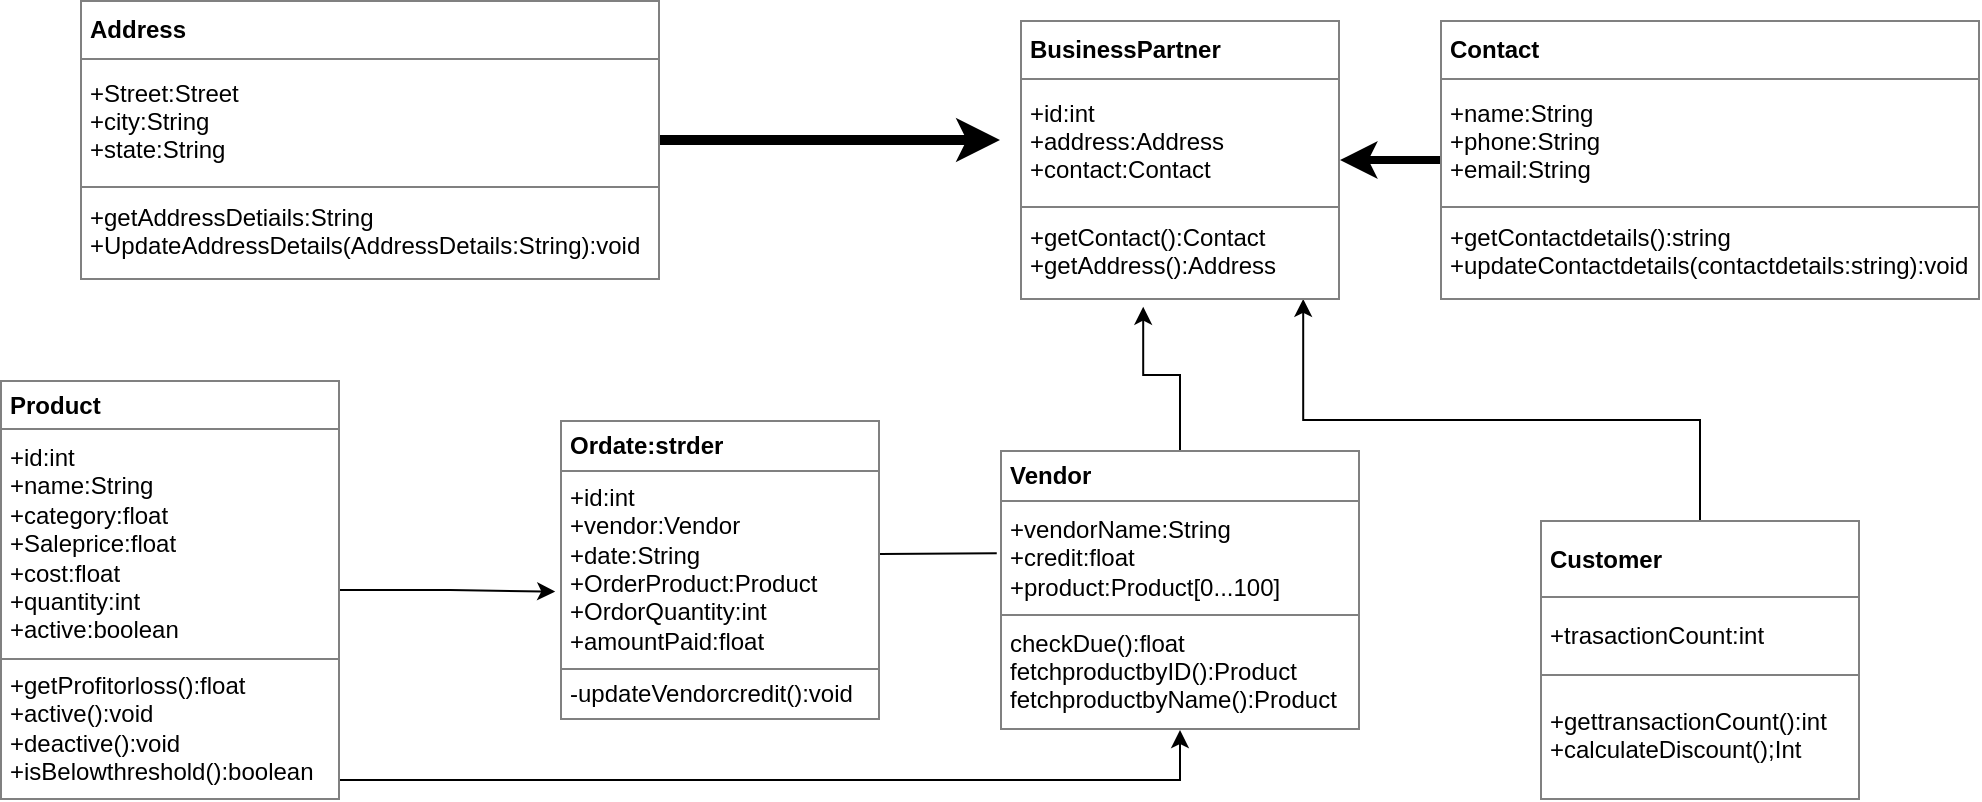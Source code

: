 <mxfile version="14.6.2" type="github">
  <diagram id="8x8Naf-NfG9l2ikGPiJO" name="Page-1">
    <mxGraphModel dx="1888" dy="492" grid="1" gridSize="10" guides="1" tooltips="1" connect="1" arrows="1" fold="1" page="1" pageScale="1" pageWidth="850" pageHeight="1100" math="0" shadow="0">
      <root>
        <mxCell id="0" />
        <mxCell id="1" parent="0" />
        <mxCell id="aHTfr5huvkaokyCQW7WO-14" style="edgeStyle=orthogonalEdgeStyle;rounded=0;orthogonalLoop=1;jettySize=auto;html=1;entryX=0.885;entryY=0.996;entryDx=0;entryDy=0;entryPerimeter=0;strokeWidth=1;" edge="1" parent="1" source="aHTfr5huvkaokyCQW7WO-3" target="aHTfr5huvkaokyCQW7WO-8">
          <mxGeometry relative="1" as="geometry">
            <Array as="points">
              <mxPoint x="710" y="270" />
              <mxPoint x="512" y="270" />
            </Array>
          </mxGeometry>
        </mxCell>
        <mxCell id="aHTfr5huvkaokyCQW7WO-3" value="&lt;table border=&quot;1&quot; width=&quot;100%&quot; cellpadding=&quot;4&quot; style=&quot;width: 100% ; height: 100% ; border-collapse: collapse&quot;&gt;&lt;tbody&gt;&lt;tr&gt;&lt;th&gt;Customer&lt;/th&gt;&lt;/tr&gt;&lt;tr&gt;&lt;td&gt;+trasactionCount:int&lt;/td&gt;&lt;/tr&gt;&lt;tr&gt;&lt;td&gt;+gettransactionCount():int&lt;br&gt;+calculateDiscount();Int&lt;/td&gt;&lt;/tr&gt;&lt;/tbody&gt;&lt;/table&gt;" style="text;html=1;strokeColor=none;fillColor=none;overflow=fill;align=left;" vertex="1" parent="1">
          <mxGeometry x="630" y="320" width="160" height="140" as="geometry" />
        </mxCell>
        <mxCell id="aHTfr5huvkaokyCQW7WO-15" style="edgeStyle=orthogonalEdgeStyle;rounded=0;orthogonalLoop=1;jettySize=auto;html=1;entryX=0.385;entryY=1.024;entryDx=0;entryDy=0;entryPerimeter=0;strokeWidth=1;" edge="1" parent="1" source="aHTfr5huvkaokyCQW7WO-4" target="aHTfr5huvkaokyCQW7WO-8">
          <mxGeometry relative="1" as="geometry" />
        </mxCell>
        <mxCell id="aHTfr5huvkaokyCQW7WO-4" value="&lt;table border=&quot;1&quot; width=&quot;100%&quot; cellpadding=&quot;4&quot; style=&quot;width: 100% ; height: 100% ; border-collapse: collapse&quot;&gt;&lt;tbody&gt;&lt;tr&gt;&lt;th&gt;Vendor&lt;/th&gt;&lt;/tr&gt;&lt;tr&gt;&lt;td&gt;+vendorName:String&lt;br&gt;+credit:float&lt;br&gt;+product:Product[0...100]&lt;/td&gt;&lt;/tr&gt;&lt;tr&gt;&lt;td&gt;checkDue():float&lt;br&gt;fetchproductbyID():Product&lt;br&gt;fetchproductbyName():Product&lt;/td&gt;&lt;/tr&gt;&lt;/tbody&gt;&lt;/table&gt;" style="text;html=1;strokeColor=none;fillColor=none;overflow=fill;align=left;" vertex="1" parent="1">
          <mxGeometry x="360" y="285" width="180" height="140" as="geometry" />
        </mxCell>
        <mxCell id="aHTfr5huvkaokyCQW7WO-5" value="&lt;table border=&quot;1&quot; width=&quot;100%&quot; cellpadding=&quot;4&quot; style=&quot;width: 100% ; height: 100% ; border-collapse: collapse&quot;&gt;&lt;tbody&gt;&lt;tr&gt;&lt;th&gt;Ordate:strder&lt;/th&gt;&lt;/tr&gt;&lt;tr&gt;&lt;td&gt;+id:int&lt;br&gt;+vendor:Vendor&lt;br&gt;+date:String&lt;br&gt;+OrderProduct:Product&lt;br&gt;+OrdorQuantity:int&lt;br&gt;+amountPaid:float&lt;/td&gt;&lt;/tr&gt;&lt;tr&gt;&lt;td&gt;-updateVendorcredit():void&lt;/td&gt;&lt;/tr&gt;&lt;/tbody&gt;&lt;/table&gt;" style="text;html=1;strokeColor=none;fillColor=none;overflow=fill;align=left;" vertex="1" parent="1">
          <mxGeometry x="140" y="270" width="160" height="150" as="geometry" />
        </mxCell>
        <mxCell id="aHTfr5huvkaokyCQW7WO-19" style="edgeStyle=orthogonalEdgeStyle;rounded=0;orthogonalLoop=1;jettySize=auto;html=1;strokeWidth=1;" edge="1" parent="1" source="aHTfr5huvkaokyCQW7WO-6" target="aHTfr5huvkaokyCQW7WO-4">
          <mxGeometry relative="1" as="geometry">
            <Array as="points">
              <mxPoint x="450" y="450" />
            </Array>
          </mxGeometry>
        </mxCell>
        <mxCell id="aHTfr5huvkaokyCQW7WO-20" style="edgeStyle=orthogonalEdgeStyle;rounded=0;orthogonalLoop=1;jettySize=auto;html=1;exitX=1;exitY=0.5;exitDx=0;exitDy=0;entryX=-0.015;entryY=0.572;entryDx=0;entryDy=0;entryPerimeter=0;strokeWidth=1;" edge="1" parent="1" source="aHTfr5huvkaokyCQW7WO-6" target="aHTfr5huvkaokyCQW7WO-5">
          <mxGeometry relative="1" as="geometry" />
        </mxCell>
        <mxCell id="aHTfr5huvkaokyCQW7WO-6" value="&lt;table border=&quot;1&quot; width=&quot;100%&quot; cellpadding=&quot;4&quot; style=&quot;width: 100% ; height: 100% ; border-collapse: collapse&quot;&gt;&lt;tbody&gt;&lt;tr&gt;&lt;th&gt;Product&lt;/th&gt;&lt;/tr&gt;&lt;tr&gt;&lt;td&gt;+id:int&lt;br&gt;+name:String&lt;br&gt;+category:float&lt;br&gt;+Saleprice:float&lt;br&gt;+cost:float&lt;br&gt;+quantity:int&lt;br&gt;+active:boolean&lt;/td&gt;&lt;/tr&gt;&lt;tr&gt;&lt;td&gt;+getProfitorloss():float&lt;br&gt;+active():void&lt;br&gt;+deactive():void&lt;br&gt;+isBelowthreshold():boolean&lt;/td&gt;&lt;/tr&gt;&lt;/tbody&gt;&lt;/table&gt;" style="text;html=1;strokeColor=none;fillColor=none;overflow=fill;align=left;" vertex="1" parent="1">
          <mxGeometry x="-140" y="250" width="170" height="210" as="geometry" />
        </mxCell>
        <mxCell id="aHTfr5huvkaokyCQW7WO-12" style="edgeStyle=orthogonalEdgeStyle;rounded=0;orthogonalLoop=1;jettySize=auto;html=1;entryX=1;entryY=0.5;entryDx=0;entryDy=0;strokeWidth=4;" edge="1" parent="1" source="aHTfr5huvkaokyCQW7WO-7" target="aHTfr5huvkaokyCQW7WO-8">
          <mxGeometry relative="1" as="geometry" />
        </mxCell>
        <mxCell id="aHTfr5huvkaokyCQW7WO-7" value="&lt;table border=&quot;1&quot; width=&quot;100%&quot; cellpadding=&quot;4&quot; style=&quot;width: 100% ; height: 100% ; border-collapse: collapse&quot;&gt;&lt;tbody&gt;&lt;tr&gt;&lt;th&gt;Contact&lt;/th&gt;&lt;/tr&gt;&lt;tr&gt;&lt;td&gt;+name:String&lt;br&gt;+phone:String&lt;br&gt;+email:String&lt;/td&gt;&lt;/tr&gt;&lt;tr&gt;&lt;td&gt;+getContactdetails():string&lt;br&gt;+updateContactdetails(contactdetails:string):void&lt;/td&gt;&lt;/tr&gt;&lt;/tbody&gt;&lt;/table&gt;" style="text;html=1;strokeColor=none;fillColor=none;overflow=fill;align=left;" vertex="1" parent="1">
          <mxGeometry x="580" y="70" width="270" height="140" as="geometry" />
        </mxCell>
        <mxCell id="aHTfr5huvkaokyCQW7WO-8" value="&lt;table border=&quot;1&quot; width=&quot;100%&quot; cellpadding=&quot;4&quot; style=&quot;width: 100% ; height: 100% ; border-collapse: collapse&quot;&gt;&lt;tbody&gt;&lt;tr&gt;&lt;th&gt;BusinessPartner&lt;/th&gt;&lt;/tr&gt;&lt;tr&gt;&lt;td&gt;+id:int&lt;br&gt;+address:Address&lt;br&gt;+contact:Contact&lt;/td&gt;&lt;/tr&gt;&lt;tr&gt;&lt;td&gt;+getContact():Contact&lt;br&gt;+getAddress():Address&lt;/td&gt;&lt;/tr&gt;&lt;/tbody&gt;&lt;/table&gt;" style="text;html=1;strokeColor=none;fillColor=none;overflow=fill;align=left;" vertex="1" parent="1">
          <mxGeometry x="370" y="70" width="160" height="140" as="geometry" />
        </mxCell>
        <mxCell id="aHTfr5huvkaokyCQW7WO-11" style="edgeStyle=orthogonalEdgeStyle;rounded=0;orthogonalLoop=1;jettySize=auto;html=1;strokeWidth=5;" edge="1" parent="1" source="aHTfr5huvkaokyCQW7WO-9">
          <mxGeometry relative="1" as="geometry">
            <mxPoint x="360" y="130" as="targetPoint" />
            <Array as="points">
              <mxPoint x="340" y="130" />
              <mxPoint x="340" y="130" />
            </Array>
          </mxGeometry>
        </mxCell>
        <mxCell id="aHTfr5huvkaokyCQW7WO-9" value="&lt;table border=&quot;1&quot; width=&quot;100%&quot; cellpadding=&quot;4&quot; style=&quot;width: 100% ; height: 100% ; border-collapse: collapse&quot;&gt;&lt;tbody&gt;&lt;tr&gt;&lt;th&gt;Address&lt;/th&gt;&lt;/tr&gt;&lt;tr&gt;&lt;td&gt;+Street:Street&lt;br&gt;+city:String&lt;br&gt;+state:String&lt;/td&gt;&lt;/tr&gt;&lt;tr&gt;&lt;td&gt;+getAddressDetiails:String&lt;br&gt;+UpdateAddressDetails(AddressDetails:String):void&lt;/td&gt;&lt;/tr&gt;&lt;/tbody&gt;&lt;/table&gt;" style="text;html=1;strokeColor=none;fillColor=none;overflow=fill;align=left;" vertex="1" parent="1">
          <mxGeometry x="-100" y="60" width="290" height="140" as="geometry" />
        </mxCell>
        <mxCell id="aHTfr5huvkaokyCQW7WO-18" value="" style="endArrow=none;html=1;strokeWidth=1;entryX=-0.009;entryY=0.369;entryDx=0;entryDy=0;entryPerimeter=0;" edge="1" parent="1" target="aHTfr5huvkaokyCQW7WO-4">
          <mxGeometry width="50" height="50" relative="1" as="geometry">
            <mxPoint x="300" y="337" as="sourcePoint" />
            <mxPoint x="350" y="340" as="targetPoint" />
          </mxGeometry>
        </mxCell>
      </root>
    </mxGraphModel>
  </diagram>
</mxfile>
